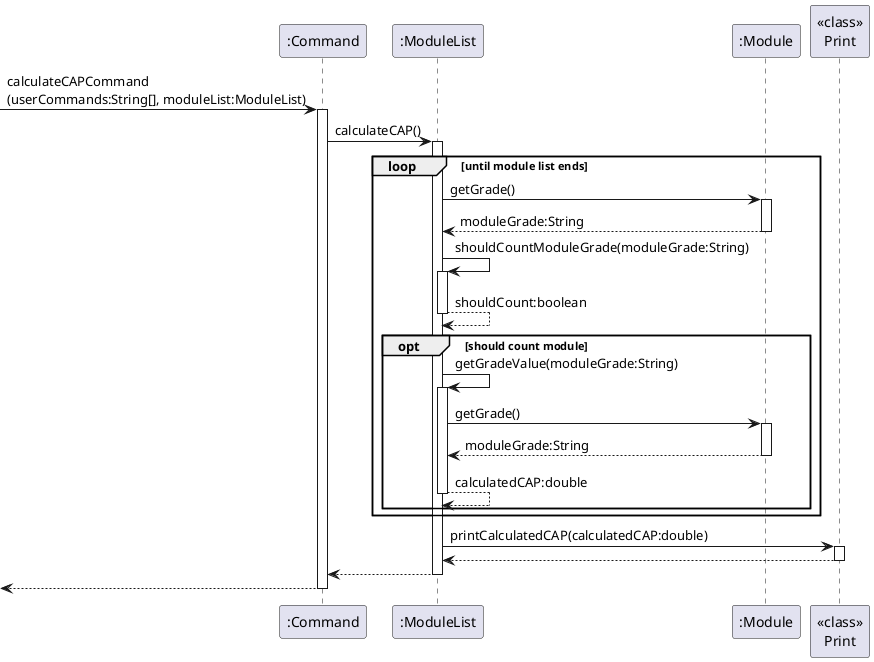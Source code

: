 @startuml

participant ":Command" as Command
participant ":ModuleList" as ML
participant ":Module" as Mod
participant "<<class>>\nPrint" as Print
[->Command : calculateCAPCommand\n(userCommands:String[], moduleList:ModuleList)
activate Command
Command->ML : calculateCAP()

activate ML
loop until module list ends
    ML -> Mod : getGrade()
    activate Mod
    Mod --> ML : moduleGrade:String
    deactivate Mod
    ML -> ML : shouldCountModuleGrade(moduleGrade:String)
    activate ML
    ML --> ML : shouldCount:boolean
    deactivate ML
    opt should count module
        ML -> ML : getGradeValue(moduleGrade:String)
        activate ML
        ML -> Mod : getGrade()
        activate Mod
        Mod --> ML : moduleGrade:String
        deactivate Mod
        ML --> ML : calculatedCAP:double
        deactivate ML
    end
end
    ML -> Print : printCalculatedCAP(calculatedCAP:double)
    activate Print
    Print --> ML
    deactivate Print

ML --> Command
deactivate ML
Command-->[
deactivate Command

@enduml